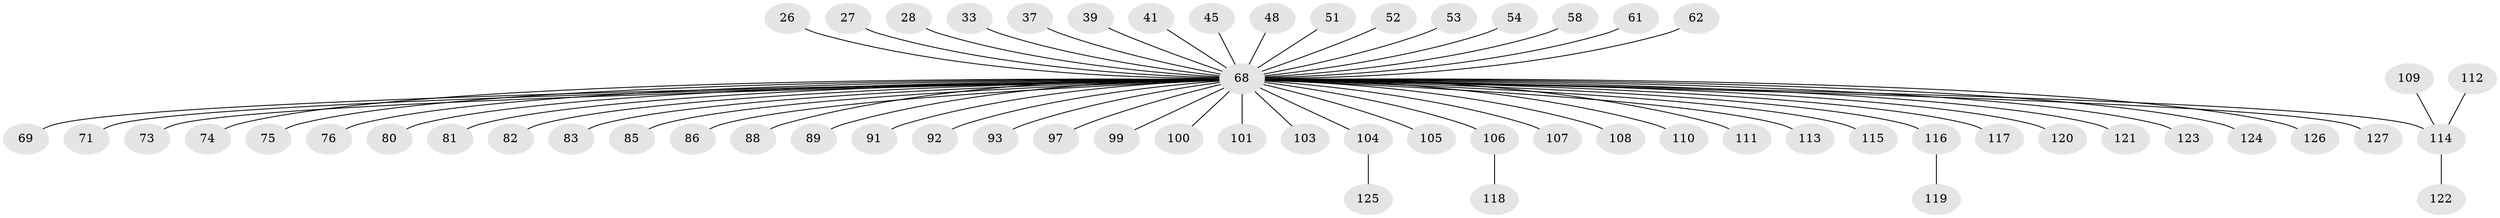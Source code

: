 // original degree distribution, {20: 0.007874015748031496, 6: 0.007874015748031496, 1: 0.6614173228346457, 14: 0.007874015748031496, 12: 0.023622047244094488, 7: 0.007874015748031496, 2: 0.18110236220472442, 4: 0.015748031496062992, 3: 0.08661417322834646}
// Generated by graph-tools (version 1.1) at 2025/46/03/09/25 04:46:51]
// undirected, 63 vertices, 62 edges
graph export_dot {
graph [start="1"]
  node [color=gray90,style=filled];
  26;
  27;
  28;
  33;
  37;
  39;
  41;
  45;
  48;
  51;
  52;
  53;
  54;
  58;
  61;
  62;
  68 [super="+2+9+6+10+12+14+17+34+19+56+25+32+29+22+50"];
  69;
  71;
  73;
  74 [super="+63"];
  75 [super="+70"];
  76;
  80 [super="+78"];
  81;
  82;
  83;
  85;
  86 [super="+24"];
  88;
  89;
  91 [super="+38"];
  92;
  93 [super="+57"];
  97;
  99;
  100 [super="+21"];
  101 [super="+72+95"];
  103;
  104 [super="+87+84+30+44+79+94"];
  105;
  106 [super="+67+98"];
  107 [super="+43"];
  108;
  109;
  110;
  111;
  112;
  113 [super="+20"];
  114 [super="+40+64+31+36+59+60+77+90"];
  115;
  116 [super="+102"];
  117;
  118;
  119;
  120 [super="+13"];
  121;
  122 [super="+15+46"];
  123;
  124;
  125;
  126 [super="+47"];
  127;
  26 -- 68;
  27 -- 68;
  28 -- 68;
  33 -- 68;
  37 -- 68;
  39 -- 68;
  41 -- 68;
  45 -- 68;
  48 -- 68;
  51 -- 68;
  52 -- 68;
  53 -- 68;
  54 -- 68;
  58 -- 68;
  61 -- 68;
  62 -- 68;
  68 -- 127;
  68 -- 117;
  68 -- 71;
  68 -- 110;
  68 -- 69;
  68 -- 76;
  68 -- 82;
  68 -- 83;
  68 -- 85;
  68 -- 88;
  68 -- 89;
  68 -- 105;
  68 -- 108;
  68 -- 121;
  68 -- 123;
  68 -- 73;
  68 -- 111;
  68 -- 92;
  68 -- 103;
  68 -- 81;
  68 -- 97;
  68 -- 124;
  68 -- 115;
  68 -- 99;
  68 -- 106 [weight=2];
  68 -- 116;
  68 -- 120;
  68 -- 113;
  68 -- 100;
  68 -- 104;
  68 -- 86;
  68 -- 114;
  68 -- 91;
  68 -- 107;
  68 -- 126;
  68 -- 93;
  68 -- 74;
  68 -- 75;
  68 -- 101;
  68 -- 80;
  104 -- 125;
  106 -- 118;
  109 -- 114;
  112 -- 114;
  114 -- 122;
  116 -- 119;
}
